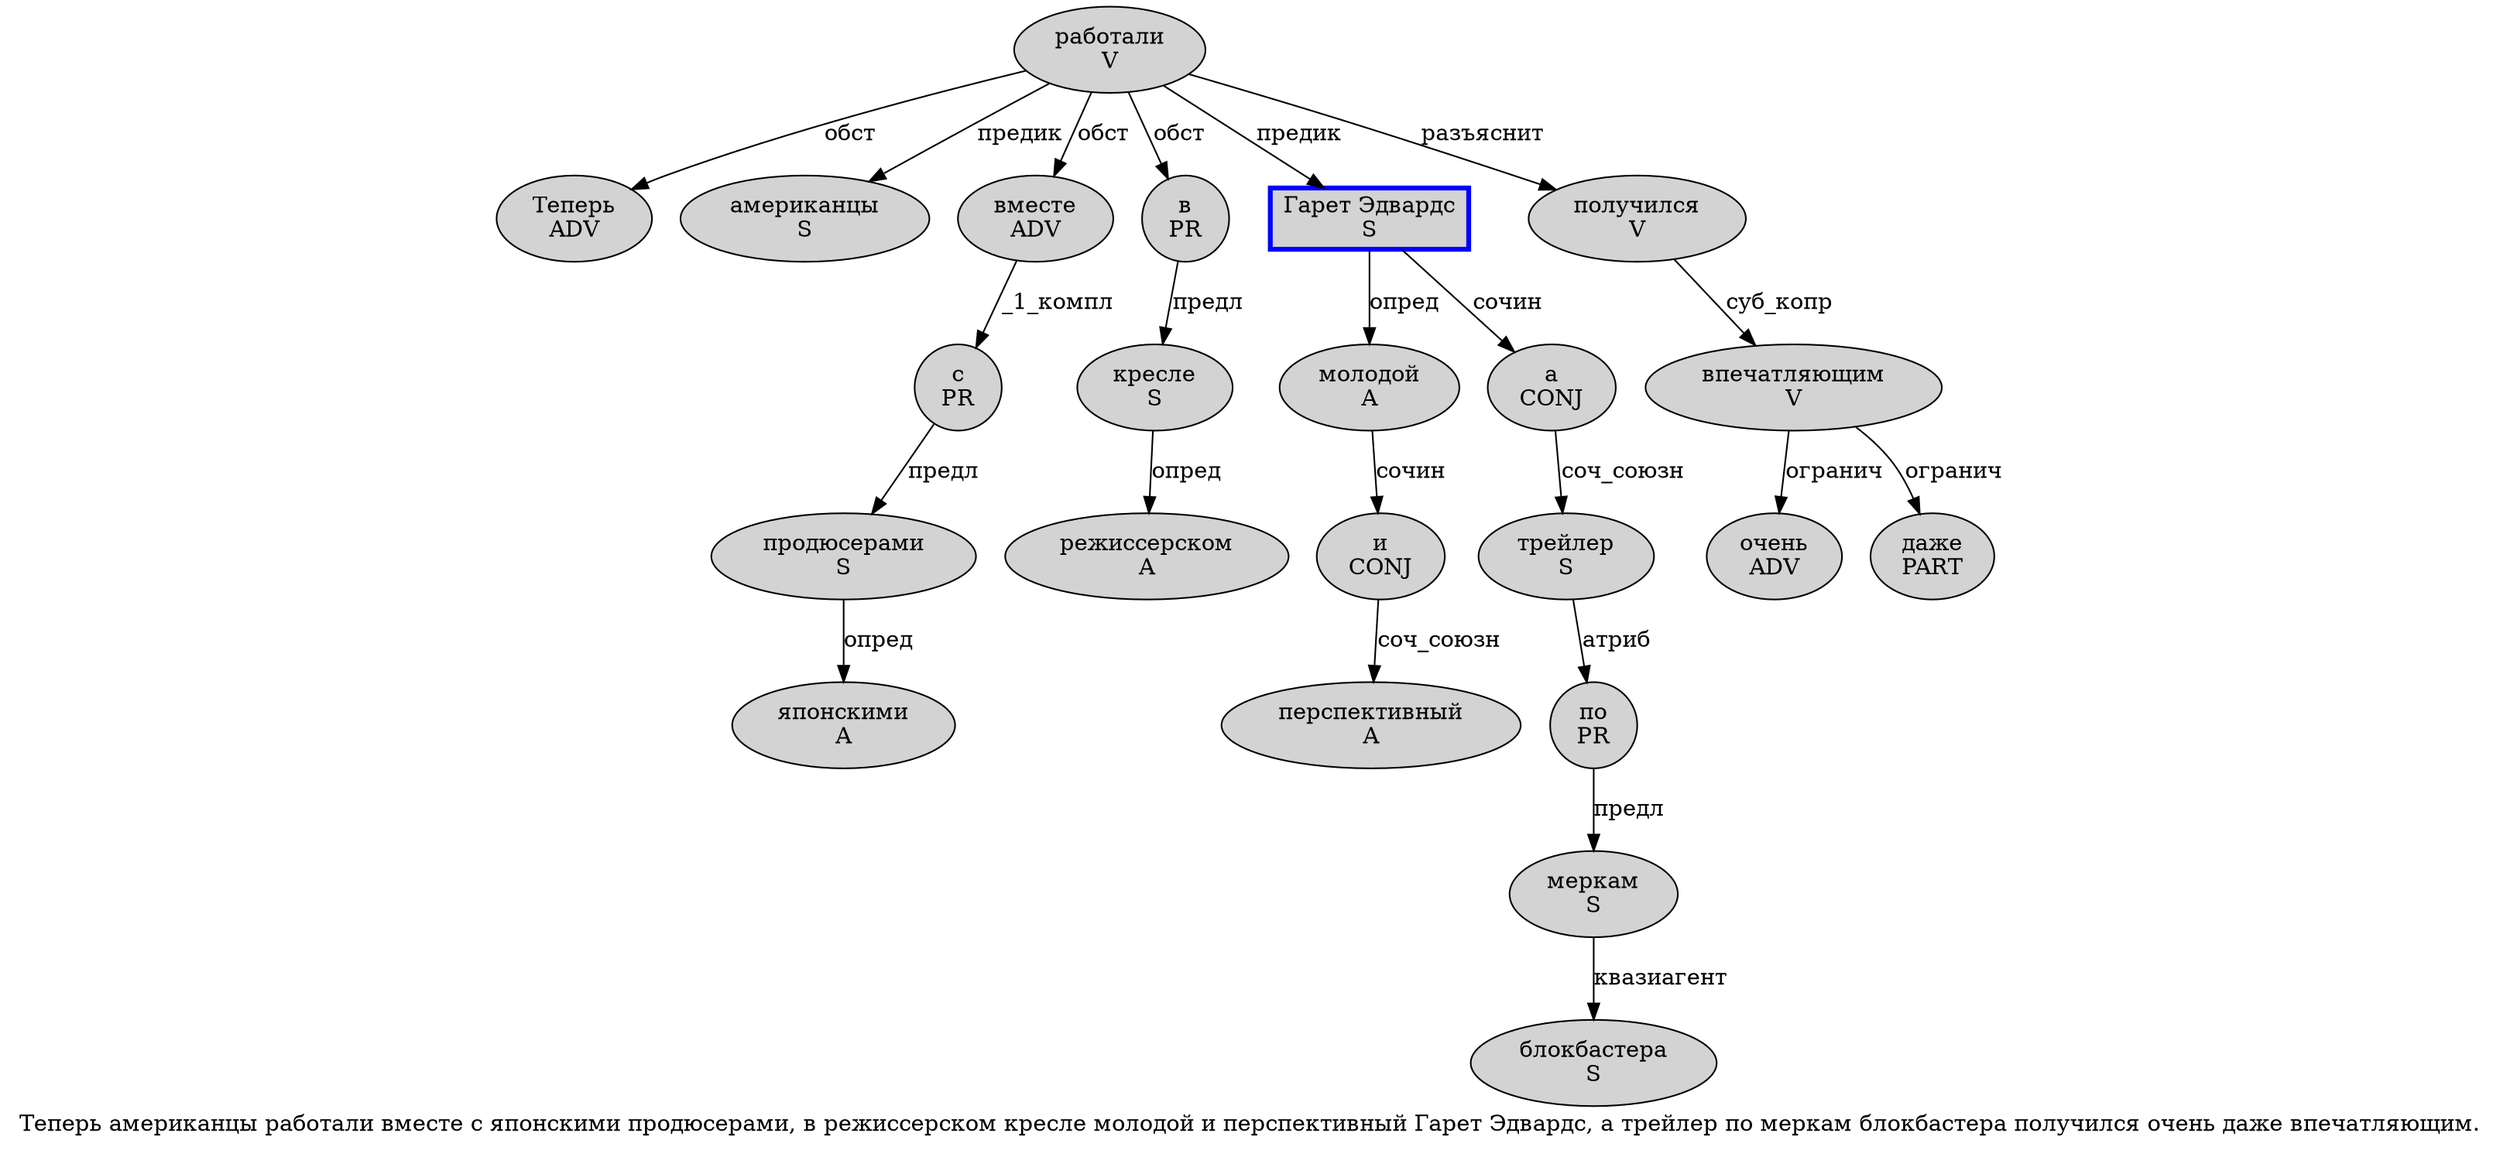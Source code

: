 digraph SENTENCE_4807 {
	graph [label="Теперь американцы работали вместе с японскими продюсерами, в режиссерском кресле молодой и перспективный Гарет Эдвардс, а трейлер по меркам блокбастера получился очень даже впечатляющим."]
	node [style=filled]
		0 [label="Теперь
ADV" color="" fillcolor=lightgray penwidth=1 shape=ellipse]
		1 [label="американцы
S" color="" fillcolor=lightgray penwidth=1 shape=ellipse]
		2 [label="работали
V" color="" fillcolor=lightgray penwidth=1 shape=ellipse]
		3 [label="вместе
ADV" color="" fillcolor=lightgray penwidth=1 shape=ellipse]
		4 [label="с
PR" color="" fillcolor=lightgray penwidth=1 shape=ellipse]
		5 [label="японскими
A" color="" fillcolor=lightgray penwidth=1 shape=ellipse]
		6 [label="продюсерами
S" color="" fillcolor=lightgray penwidth=1 shape=ellipse]
		8 [label="в
PR" color="" fillcolor=lightgray penwidth=1 shape=ellipse]
		9 [label="режиссерском
A" color="" fillcolor=lightgray penwidth=1 shape=ellipse]
		10 [label="кресле
S" color="" fillcolor=lightgray penwidth=1 shape=ellipse]
		11 [label="молодой
A" color="" fillcolor=lightgray penwidth=1 shape=ellipse]
		12 [label="и
CONJ" color="" fillcolor=lightgray penwidth=1 shape=ellipse]
		13 [label="перспективный
A" color="" fillcolor=lightgray penwidth=1 shape=ellipse]
		14 [label="Гарет Эдвардс
S" color=blue fillcolor=lightgray penwidth=3 shape=box]
		16 [label="а
CONJ" color="" fillcolor=lightgray penwidth=1 shape=ellipse]
		17 [label="трейлер
S" color="" fillcolor=lightgray penwidth=1 shape=ellipse]
		18 [label="по
PR" color="" fillcolor=lightgray penwidth=1 shape=ellipse]
		19 [label="меркам
S" color="" fillcolor=lightgray penwidth=1 shape=ellipse]
		20 [label="блокбастера
S" color="" fillcolor=lightgray penwidth=1 shape=ellipse]
		21 [label="получился
V" color="" fillcolor=lightgray penwidth=1 shape=ellipse]
		22 [label="очень
ADV" color="" fillcolor=lightgray penwidth=1 shape=ellipse]
		23 [label="даже
PART" color="" fillcolor=lightgray penwidth=1 shape=ellipse]
		24 [label="впечатляющим
V" color="" fillcolor=lightgray penwidth=1 shape=ellipse]
			19 -> 20 [label="квазиагент"]
			12 -> 13 [label="соч_союзн"]
			3 -> 4 [label="_1_компл"]
			21 -> 24 [label="суб_копр"]
			8 -> 10 [label="предл"]
			14 -> 11 [label="опред"]
			14 -> 16 [label="сочин"]
			18 -> 19 [label="предл"]
			11 -> 12 [label="сочин"]
			10 -> 9 [label="опред"]
			17 -> 18 [label="атриб"]
			6 -> 5 [label="опред"]
			16 -> 17 [label="соч_союзн"]
			24 -> 22 [label="огранич"]
			24 -> 23 [label="огранич"]
			4 -> 6 [label="предл"]
			2 -> 0 [label="обст"]
			2 -> 1 [label="предик"]
			2 -> 3 [label="обст"]
			2 -> 8 [label="обст"]
			2 -> 14 [label="предик"]
			2 -> 21 [label="разъяснит"]
}